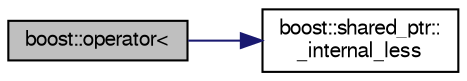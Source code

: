 digraph "boost::operator&lt;"
{
  bgcolor="transparent";
  edge [fontname="FreeSans",fontsize="10",labelfontname="FreeSans",labelfontsize="10"];
  node [fontname="FreeSans",fontsize="10",shape=record];
  rankdir="LR";
  Node1 [label="boost::operator\<",height=0.2,width=0.4,color="black", fillcolor="grey75", style="filled" fontcolor="black"];
  Node1 -> Node2 [color="midnightblue",fontsize="10",style="solid",fontname="FreeSans"];
  Node2 [label="boost::shared_ptr::\l_internal_less",height=0.2,width=0.4,color="black",URL="$da/d18/classboost_1_1shared__ptr.html#add2fe170a39795322d3c23ca3b340f71"];
}
